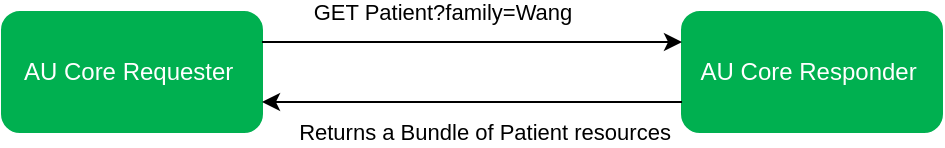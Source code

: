 <mxfile version="24.3.1" type="device">
  <diagram name="Page-1" id="grIwWKawbb6MMWu9V0uH">
    <mxGraphModel dx="1201" dy="1785" grid="1" gridSize="10" guides="1" tooltips="1" connect="1" arrows="1" fold="1" page="1" pageScale="1" pageWidth="827" pageHeight="1169" math="0" shadow="0">
      <root>
        <mxCell id="0" />
        <mxCell id="1" parent="0" />
        <mxCell id="z0QF0X5Cw4nb4B-8aS_0-1" value="&lt;div&gt;AU Core Requester&amp;nbsp;&lt;/div&gt;" style="rounded=1;whiteSpace=wrap;html=1;fillColor=#00b050;strokeColor=#00b050;fontColor=#ffffff;labelBackgroundColor=none;" parent="1" vertex="1">
          <mxGeometry x="20" y="-1140" width="130" height="60" as="geometry" />
        </mxCell>
        <mxCell id="z0QF0X5Cw4nb4B-8aS_0-2" value="&lt;div&gt;&lt;font color=&quot;#ffffff&quot;&gt;AU Core Responder&amp;nbsp;&lt;/font&gt;&lt;/div&gt;" style="rounded=1;whiteSpace=wrap;html=1;fillColor=#00b050;strokeColor=#00b050;fontColor=#ffffff;" parent="1" vertex="1">
          <mxGeometry x="360" y="-1140" width="130" height="60" as="geometry" />
        </mxCell>
        <mxCell id="z0QF0X5Cw4nb4B-8aS_0-3" value="" style="endArrow=classic;html=1;rounded=0;exitX=1;exitY=0.25;exitDx=0;exitDy=0;entryX=0;entryY=0.25;entryDx=0;entryDy=0;" parent="1" source="z0QF0X5Cw4nb4B-8aS_0-1" target="z0QF0X5Cw4nb4B-8aS_0-2" edge="1">
          <mxGeometry width="50" height="50" relative="1" as="geometry">
            <mxPoint x="340" y="-1010" as="sourcePoint" />
            <mxPoint x="390" y="-1060" as="targetPoint" />
          </mxGeometry>
        </mxCell>
        <mxCell id="z0QF0X5Cw4nb4B-8aS_0-4" value="&lt;div&gt;GET Patient?family=Wang&lt;/div&gt;" style="edgeLabel;html=1;align=center;verticalAlign=middle;resizable=0;points=[];fillOpacity=100;labelBackgroundColor=none;" parent="z0QF0X5Cw4nb4B-8aS_0-3" vertex="1" connectable="0">
          <mxGeometry x="-0.067" relative="1" as="geometry">
            <mxPoint x="-8" y="-15" as="offset" />
          </mxGeometry>
        </mxCell>
        <mxCell id="z0QF0X5Cw4nb4B-8aS_0-7" value="" style="endArrow=classic;html=1;rounded=0;exitX=0;exitY=0.75;exitDx=0;exitDy=0;entryX=1;entryY=0.75;entryDx=0;entryDy=0;" parent="1" source="z0QF0X5Cw4nb4B-8aS_0-2" target="z0QF0X5Cw4nb4B-8aS_0-1" edge="1">
          <mxGeometry width="50" height="50" relative="1" as="geometry">
            <mxPoint x="200" y="-1000" as="sourcePoint" />
            <mxPoint x="250" y="-1050" as="targetPoint" />
          </mxGeometry>
        </mxCell>
        <mxCell id="z0QF0X5Cw4nb4B-8aS_0-8" value="&lt;div&gt;Returns a Bundle of Patient resources&lt;br&gt;&lt;/div&gt;" style="edgeLabel;html=1;align=center;verticalAlign=middle;resizable=0;points=[];fillOpacity=100;labelBackgroundColor=none;" parent="z0QF0X5Cw4nb4B-8aS_0-7" vertex="1" connectable="0">
          <mxGeometry x="0.111" y="-1" relative="1" as="geometry">
            <mxPoint x="17" y="16" as="offset" />
          </mxGeometry>
        </mxCell>
      </root>
    </mxGraphModel>
  </diagram>
</mxfile>
